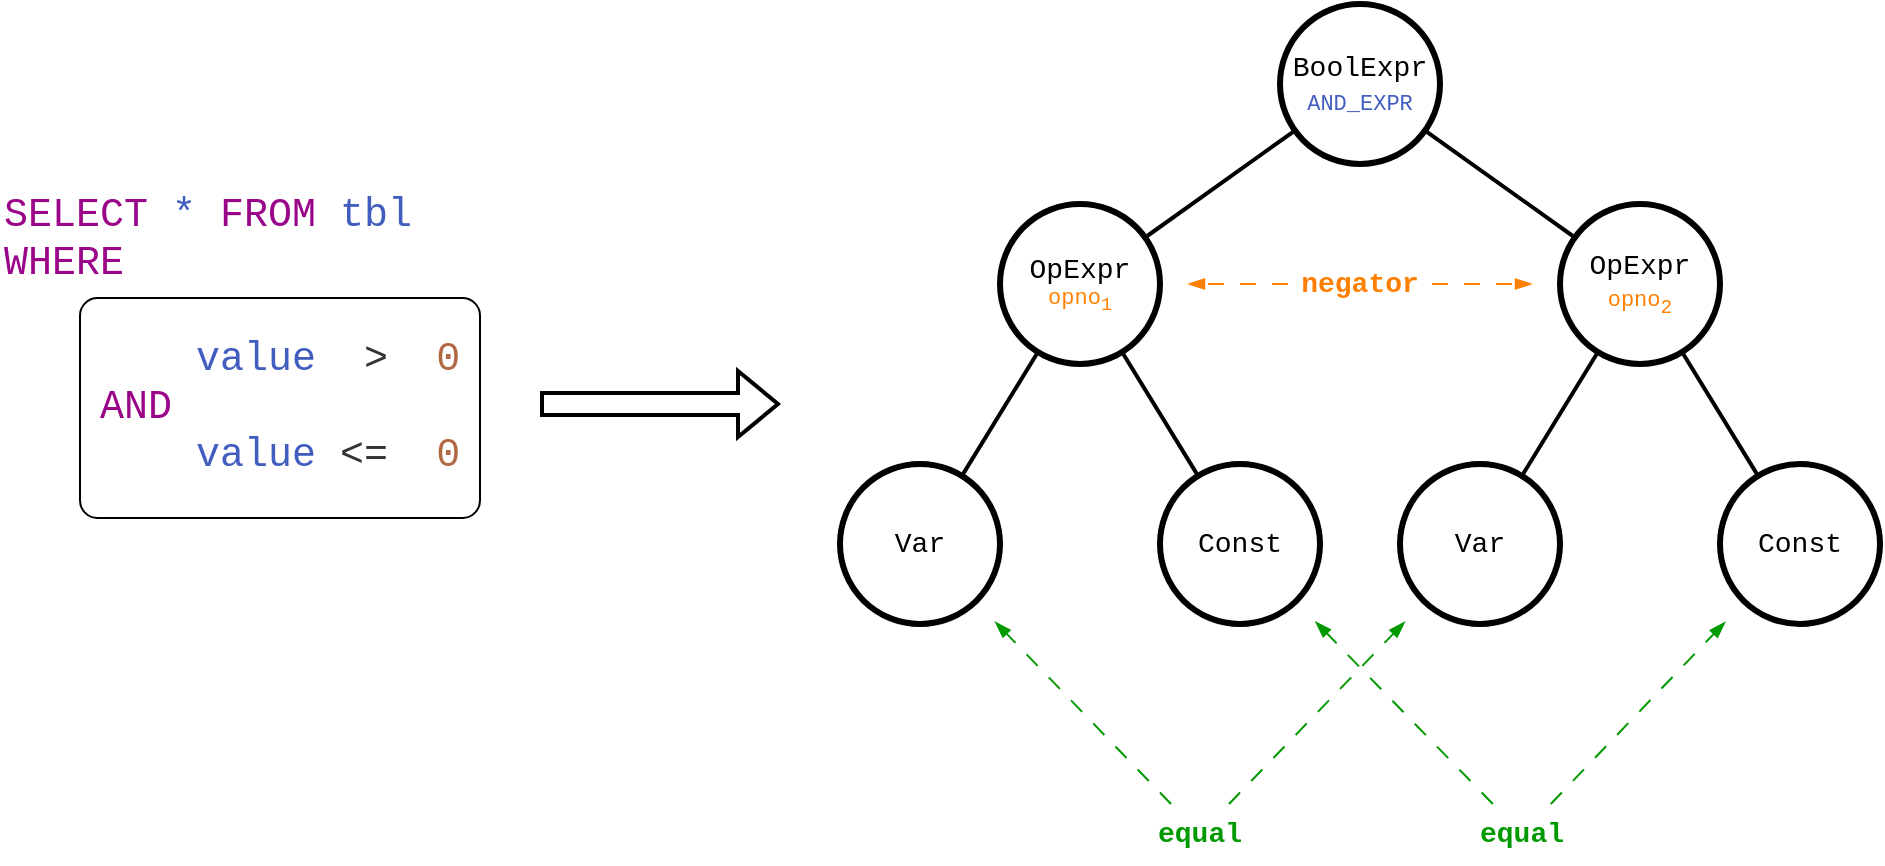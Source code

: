 <mxfile version="24.7.5">
  <diagram name="Страница — 1" id="9RkODGrqn85hvArSjEiE">
    <mxGraphModel dx="2227" dy="580" grid="1" gridSize="10" guides="1" tooltips="1" connect="1" arrows="1" fold="1" page="1" pageScale="1" pageWidth="827" pageHeight="1169" math="0" shadow="0">
      <root>
        <mxCell id="0" />
        <mxCell id="1" parent="0" />
        <mxCell id="K1XIMJBXqGO062s2l3pD-4" style="rounded=0;orthogonalLoop=1;jettySize=auto;html=1;endArrow=none;endFill=0;strokeWidth=2;" edge="1" parent="1" source="K1XIMJBXqGO062s2l3pD-1" target="K1XIMJBXqGO062s2l3pD-2">
          <mxGeometry relative="1" as="geometry" />
        </mxCell>
        <mxCell id="K1XIMJBXqGO062s2l3pD-5" style="rounded=0;orthogonalLoop=1;jettySize=auto;html=1;endArrow=none;endFill=0;strokeWidth=2;" edge="1" parent="1" source="K1XIMJBXqGO062s2l3pD-1" target="K1XIMJBXqGO062s2l3pD-3">
          <mxGeometry relative="1" as="geometry" />
        </mxCell>
        <mxCell id="K1XIMJBXqGO062s2l3pD-1" value="BoolExpr&lt;div style=&quot;&quot;&gt;&lt;font color=&quot;#425dc0&quot; style=&quot;font-size: 11px;&quot;&gt;AND_EXPR&lt;/font&gt;&lt;/div&gt;" style="ellipse;whiteSpace=wrap;html=1;aspect=fixed;fontFamily=Courier New;fontSize=14;strokeWidth=3;fillColor=none;" vertex="1" parent="1">
          <mxGeometry x="320" y="320" width="80" height="80" as="geometry" />
        </mxCell>
        <mxCell id="K1XIMJBXqGO062s2l3pD-9" style="rounded=0;orthogonalLoop=1;jettySize=auto;html=1;endArrow=none;endFill=0;strokeWidth=2;" edge="1" parent="1" source="K1XIMJBXqGO062s2l3pD-2" target="K1XIMJBXqGO062s2l3pD-7">
          <mxGeometry relative="1" as="geometry" />
        </mxCell>
        <mxCell id="K1XIMJBXqGO062s2l3pD-10" style="rounded=0;orthogonalLoop=1;jettySize=auto;html=1;endArrow=none;endFill=0;strokeWidth=2;" edge="1" parent="1" source="K1XIMJBXqGO062s2l3pD-2" target="K1XIMJBXqGO062s2l3pD-8">
          <mxGeometry relative="1" as="geometry" />
        </mxCell>
        <mxCell id="K1XIMJBXqGO062s2l3pD-2" value="OpExpr&lt;div style=&quot;font-size: 11px;&quot;&gt;&lt;font color=&quot;#ff8000&quot;&gt;opno&lt;sub&gt;1&lt;/sub&gt;&lt;/font&gt;&lt;/div&gt;" style="ellipse;whiteSpace=wrap;html=1;aspect=fixed;fontFamily=Courier New;fontSize=14;strokeWidth=3;fillColor=none;" vertex="1" parent="1">
          <mxGeometry x="180" y="420" width="80" height="80" as="geometry" />
        </mxCell>
        <mxCell id="K1XIMJBXqGO062s2l3pD-13" style="rounded=0;orthogonalLoop=1;jettySize=auto;html=1;endArrow=none;endFill=0;strokeWidth=2;" edge="1" parent="1" source="K1XIMJBXqGO062s2l3pD-3" target="K1XIMJBXqGO062s2l3pD-11">
          <mxGeometry relative="1" as="geometry" />
        </mxCell>
        <mxCell id="K1XIMJBXqGO062s2l3pD-14" style="rounded=0;orthogonalLoop=1;jettySize=auto;html=1;endArrow=none;endFill=0;strokeWidth=2;" edge="1" parent="1" source="K1XIMJBXqGO062s2l3pD-3" target="K1XIMJBXqGO062s2l3pD-12">
          <mxGeometry relative="1" as="geometry" />
        </mxCell>
        <mxCell id="K1XIMJBXqGO062s2l3pD-3" value="OpExpr&lt;div&gt;&lt;font color=&quot;#ff8000&quot;&gt;&lt;span style=&quot;font-size: 11px;&quot;&gt;opno&lt;/span&gt;&lt;span style=&quot;font-size: 11.667px;&quot;&gt;&lt;sub&gt;2&lt;/sub&gt;&lt;/span&gt;&lt;/font&gt;&lt;br&gt;&lt;/div&gt;" style="ellipse;whiteSpace=wrap;html=1;aspect=fixed;fontFamily=Courier New;fontSize=14;strokeWidth=3;fillColor=none;" vertex="1" parent="1">
          <mxGeometry x="460" y="420" width="80" height="80" as="geometry" />
        </mxCell>
        <mxCell id="K1XIMJBXqGO062s2l3pD-7" value="Var" style="ellipse;whiteSpace=wrap;html=1;aspect=fixed;fontFamily=Courier New;fontSize=14;strokeWidth=3;fillColor=none;" vertex="1" parent="1">
          <mxGeometry x="100" y="550" width="80" height="80" as="geometry" />
        </mxCell>
        <mxCell id="K1XIMJBXqGO062s2l3pD-8" value="Const" style="ellipse;whiteSpace=wrap;html=1;aspect=fixed;fontFamily=Courier New;fontSize=14;strokeWidth=3;fillColor=none;" vertex="1" parent="1">
          <mxGeometry x="260" y="550" width="80" height="80" as="geometry" />
        </mxCell>
        <mxCell id="K1XIMJBXqGO062s2l3pD-11" value="Var" style="ellipse;whiteSpace=wrap;html=1;aspect=fixed;fontFamily=Courier New;fontSize=14;strokeWidth=3;fillColor=none;" vertex="1" parent="1">
          <mxGeometry x="380" y="550" width="80" height="80" as="geometry" />
        </mxCell>
        <mxCell id="K1XIMJBXqGO062s2l3pD-12" value="Const" style="ellipse;whiteSpace=wrap;html=1;aspect=fixed;fontFamily=Courier New;fontSize=14;strokeWidth=3;fillColor=none;" vertex="1" parent="1">
          <mxGeometry x="540" y="550" width="80" height="80" as="geometry" />
        </mxCell>
        <mxCell id="K1XIMJBXqGO062s2l3pD-17" value="equal" style="text;html=1;align=center;verticalAlign=middle;whiteSpace=wrap;rounded=0;fontFamily=Courier New;fontSize=14;fontStyle=1;fontColor=#009900;" vertex="1" parent="1">
          <mxGeometry x="250" y="720" width="60" height="30" as="geometry" />
        </mxCell>
        <mxCell id="K1XIMJBXqGO062s2l3pD-21" value="" style="endArrow=blockThin;html=1;rounded=0;endFill=1;targetPerimeterSpacing=14;dashed=1;dashPattern=8 8;fontColor=#009900;strokeColor=#009900;" edge="1" parent="1" source="K1XIMJBXqGO062s2l3pD-17" target="K1XIMJBXqGO062s2l3pD-7">
          <mxGeometry width="50" height="50" relative="1" as="geometry">
            <mxPoint x="160" y="690" as="sourcePoint" />
            <mxPoint x="210" y="640" as="targetPoint" />
          </mxGeometry>
        </mxCell>
        <mxCell id="K1XIMJBXqGO062s2l3pD-22" value="" style="endArrow=blockThin;html=1;rounded=0;endFill=1;targetPerimeterSpacing=14;dashed=1;dashPattern=8 8;fontColor=#009900;strokeColor=#009900;" edge="1" parent="1" source="K1XIMJBXqGO062s2l3pD-17" target="K1XIMJBXqGO062s2l3pD-11">
          <mxGeometry width="50" height="50" relative="1" as="geometry">
            <mxPoint x="258" y="740" as="sourcePoint" />
            <mxPoint x="175" y="632" as="targetPoint" />
          </mxGeometry>
        </mxCell>
        <mxCell id="K1XIMJBXqGO062s2l3pD-23" value="equal" style="text;html=1;align=center;verticalAlign=middle;whiteSpace=wrap;rounded=0;fontFamily=Courier New;fontSize=14;fontStyle=1;fontColor=#009900;" vertex="1" parent="1">
          <mxGeometry x="412" y="720" width="58" height="30" as="geometry" />
        </mxCell>
        <mxCell id="K1XIMJBXqGO062s2l3pD-24" value="" style="endArrow=blockThin;html=1;rounded=0;endFill=1;targetPerimeterSpacing=14;dashed=1;dashPattern=8 8;fontColor=#009900;strokeColor=#009900;" edge="1" parent="1" source="K1XIMJBXqGO062s2l3pD-23" target="K1XIMJBXqGO062s2l3pD-8">
          <mxGeometry width="50" height="50" relative="1" as="geometry">
            <mxPoint x="322" y="701" as="sourcePoint" />
            <mxPoint x="330" y="630" as="targetPoint" />
          </mxGeometry>
        </mxCell>
        <mxCell id="K1XIMJBXqGO062s2l3pD-25" value="" style="endArrow=blockThin;html=1;rounded=0;endFill=1;targetPerimeterSpacing=14;dashed=1;dashPattern=8 8;fontColor=#009900;strokeColor=#009900;" edge="1" parent="1" source="K1XIMJBXqGO062s2l3pD-23" target="K1XIMJBXqGO062s2l3pD-12">
          <mxGeometry width="50" height="50" relative="1" as="geometry">
            <mxPoint x="420" y="751" as="sourcePoint" />
            <mxPoint x="554" y="630" as="targetPoint" />
          </mxGeometry>
        </mxCell>
        <mxCell id="K1XIMJBXqGO062s2l3pD-31" style="rounded=0;orthogonalLoop=1;jettySize=auto;html=1;dashed=1;dashPattern=8 8;targetPerimeterSpacing=14;sourcePerimeterSpacing=7;endArrow=blockThin;endFill=1;fontColor=#FF8000;strokeColor=#FF8000;" edge="1" parent="1" source="K1XIMJBXqGO062s2l3pD-30" target="K1XIMJBXqGO062s2l3pD-2">
          <mxGeometry relative="1" as="geometry" />
        </mxCell>
        <mxCell id="K1XIMJBXqGO062s2l3pD-32" style="rounded=0;orthogonalLoop=1;jettySize=auto;html=1;dashed=1;dashPattern=8 8;endArrow=blockThin;endFill=1;targetPerimeterSpacing=14;sourcePerimeterSpacing=7;fontColor=#FF8000;strokeColor=#FF8000;" edge="1" parent="1" source="K1XIMJBXqGO062s2l3pD-30" target="K1XIMJBXqGO062s2l3pD-3">
          <mxGeometry relative="1" as="geometry" />
        </mxCell>
        <mxCell id="K1XIMJBXqGO062s2l3pD-30" value="negator" style="text;html=1;align=center;verticalAlign=middle;whiteSpace=wrap;rounded=0;fontFamily=Courier New;fontSize=14;fontStyle=1;fontColor=#FF8000;" vertex="1" parent="1">
          <mxGeometry x="331" y="445" width="58" height="30" as="geometry" />
        </mxCell>
        <mxCell id="K1XIMJBXqGO062s2l3pD-33" value="&lt;font style=&quot;font-size: 20px;&quot; color=&quot;#990488&quot;&gt;SELECT &lt;/font&gt;&lt;font style=&quot;font-size: 20px;&quot; color=&quot;#425dc0&quot;&gt;*&lt;/font&gt;&lt;font style=&quot;font-size: 20px;&quot; color=&quot;#990488&quot;&gt; FROM &lt;/font&gt;&lt;font style=&quot;font-size: 20px;&quot; color=&quot;#425dc0&quot;&gt;tbl&lt;/font&gt;&lt;div style=&quot;font-size: 20px;&quot;&gt;&lt;font style=&quot;font-size: 20px;&quot; color=&quot;#990488&quot;&gt;WHERE&lt;/font&gt;&lt;/div&gt;&lt;div style=&quot;font-size: 20px;&quot;&gt;&lt;font style=&quot;font-size: 20px;&quot; color=&quot;#990488&quot;&gt;&lt;br&gt;&lt;/font&gt;&lt;/div&gt;&lt;div style=&quot;font-size: 20px;&quot;&gt;&lt;font style=&quot;font-size: 20px;&quot; color=&quot;#425dc0&quot;&gt;&amp;nbsp; &amp;nbsp; &amp;nbsp; &amp;nbsp; value&lt;/font&gt;&lt;font style=&quot;font-size: 20px;&quot; color=&quot;#990488&quot;&gt;&amp;nbsp;&amp;nbsp;&lt;/font&gt;&lt;font style=&quot;font-size: 20px;&quot; color=&quot;#333333&quot;&gt;&amp;gt;&lt;/font&gt;&lt;font style=&quot;font-size: 20px;&quot; color=&quot;#990488&quot;&gt;&amp;nbsp;&amp;nbsp;&lt;/font&gt;&lt;font style=&quot;font-size: 20px;&quot; color=&quot;#b36844&quot;&gt;0&lt;/font&gt;&lt;font style=&quot;font-size: 20px;&quot; color=&quot;#990488&quot;&gt;&amp;nbsp;&lt;/font&gt;&lt;/div&gt;&lt;div style=&quot;font-size: 20px;&quot;&gt;&lt;font style=&quot;font-size: 20px;&quot; color=&quot;#990488&quot;&gt;&amp;nbsp; &amp;nbsp; AND&lt;/font&gt;&lt;/div&gt;&lt;div style=&quot;font-size: 20px;&quot;&gt;&lt;font style=&quot;font-size: 20px;&quot; color=&quot;#425dc0&quot;&gt;&amp;nbsp; &amp;nbsp; &amp;nbsp; &amp;nbsp; value&lt;/font&gt;&lt;font style=&quot;font-size: 20px;&quot; color=&quot;#990488&quot;&gt;&amp;nbsp;&lt;/font&gt;&lt;font style=&quot;font-size: 20px;&quot; color=&quot;#333333&quot;&gt;&amp;lt;=&lt;/font&gt;&lt;font style=&quot;font-size: 20px;&quot; color=&quot;#990488&quot;&gt;&amp;nbsp;&amp;nbsp;&lt;/font&gt;&lt;font style=&quot;font-size: 20px;&quot; color=&quot;#b36844&quot;&gt;0&lt;/font&gt;&lt;/div&gt;" style="text;html=1;align=left;verticalAlign=top;whiteSpace=wrap;rounded=0;fontFamily=Courier New;fontSize=20;" vertex="1" parent="1">
          <mxGeometry x="-320" y="407" width="270" height="160" as="geometry" />
        </mxCell>
        <mxCell id="K1XIMJBXqGO062s2l3pD-34" value="" style="shape=flexArrow;endArrow=classic;html=1;rounded=0;strokeWidth=2;" edge="1" parent="1">
          <mxGeometry width="50" height="50" relative="1" as="geometry">
            <mxPoint x="-50" y="520" as="sourcePoint" />
            <mxPoint x="70" y="520" as="targetPoint" />
          </mxGeometry>
        </mxCell>
        <mxCell id="K1XIMJBXqGO062s2l3pD-35" value="" style="rounded=1;whiteSpace=wrap;html=1;fillColor=none;arcSize=8;" vertex="1" parent="1">
          <mxGeometry x="-280" y="467" width="200" height="110" as="geometry" />
        </mxCell>
      </root>
    </mxGraphModel>
  </diagram>
</mxfile>
